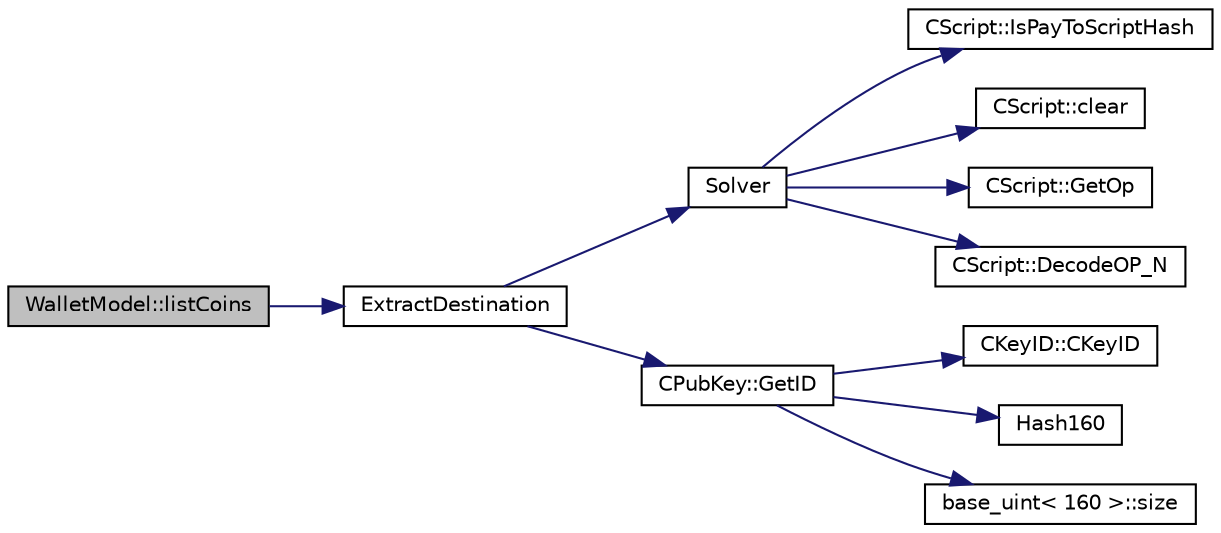 digraph "WalletModel::listCoins"
{
  edge [fontname="Helvetica",fontsize="10",labelfontname="Helvetica",labelfontsize="10"];
  node [fontname="Helvetica",fontsize="10",shape=record];
  rankdir="LR";
  Node894 [label="WalletModel::listCoins",height=0.2,width=0.4,color="black", fillcolor="grey75", style="filled", fontcolor="black"];
  Node894 -> Node895 [color="midnightblue",fontsize="10",style="solid",fontname="Helvetica"];
  Node895 [label="ExtractDestination",height=0.2,width=0.4,color="black", fillcolor="white", style="filled",URL="$dd/d0f/script_8cpp.html#a951f7e601746ae076afdf3169ecca2fc"];
  Node895 -> Node896 [color="midnightblue",fontsize="10",style="solid",fontname="Helvetica"];
  Node896 [label="Solver",height=0.2,width=0.4,color="black", fillcolor="white", style="filled",URL="$dd/d0f/script_8cpp.html#a6ee6be50bff44464e905680c6fcee6dc"];
  Node896 -> Node897 [color="midnightblue",fontsize="10",style="solid",fontname="Helvetica"];
  Node897 [label="CScript::IsPayToScriptHash",height=0.2,width=0.4,color="black", fillcolor="white", style="filled",URL="$d9/d4b/class_c_script.html#a0c3729c606d318923dc06f95d85a0971"];
  Node896 -> Node898 [color="midnightblue",fontsize="10",style="solid",fontname="Helvetica"];
  Node898 [label="CScript::clear",height=0.2,width=0.4,color="black", fillcolor="white", style="filled",URL="$d9/d4b/class_c_script.html#a7b2baf842621f07c4939408acf63377c"];
  Node896 -> Node899 [color="midnightblue",fontsize="10",style="solid",fontname="Helvetica"];
  Node899 [label="CScript::GetOp",height=0.2,width=0.4,color="black", fillcolor="white", style="filled",URL="$d9/d4b/class_c_script.html#a94635ed93d8d244ec3acfa83f9ecfe5f"];
  Node896 -> Node900 [color="midnightblue",fontsize="10",style="solid",fontname="Helvetica"];
  Node900 [label="CScript::DecodeOP_N",height=0.2,width=0.4,color="black", fillcolor="white", style="filled",URL="$d9/d4b/class_c_script.html#a7f975fca06b3e9a17da8ba23c7647e2e"];
  Node895 -> Node901 [color="midnightblue",fontsize="10",style="solid",fontname="Helvetica"];
  Node901 [label="CPubKey::GetID",height=0.2,width=0.4,color="black", fillcolor="white", style="filled",URL="$da/d4e/class_c_pub_key.html#a2675f7e6f72eff68e7a5227289feb021"];
  Node901 -> Node902 [color="midnightblue",fontsize="10",style="solid",fontname="Helvetica"];
  Node902 [label="CKeyID::CKeyID",height=0.2,width=0.4,color="black", fillcolor="white", style="filled",URL="$dd/d88/class_c_key_i_d.html#a01dbd3c37820a2ffe89d106c6a7cf53d"];
  Node901 -> Node903 [color="midnightblue",fontsize="10",style="solid",fontname="Helvetica"];
  Node903 [label="Hash160",height=0.2,width=0.4,color="black", fillcolor="white", style="filled",URL="$db/dfb/hash_8h.html#a4490f70ddae16e9e48460a0416a48a6b"];
  Node901 -> Node904 [color="midnightblue",fontsize="10",style="solid",fontname="Helvetica"];
  Node904 [label="base_uint\< 160 \>::size",height=0.2,width=0.4,color="black", fillcolor="white", style="filled",URL="$da/df7/classbase__uint.html#a1f49b034e686269601ea89b0319b8004"];
}
